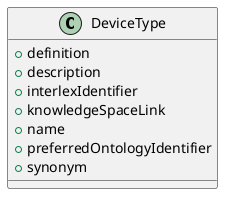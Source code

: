 @startuml
class DeviceType {
+definition
+description
+interlexIdentifier
+knowledgeSpaceLink
+name
+preferredOntologyIdentifier
+synonym

}

@enduml